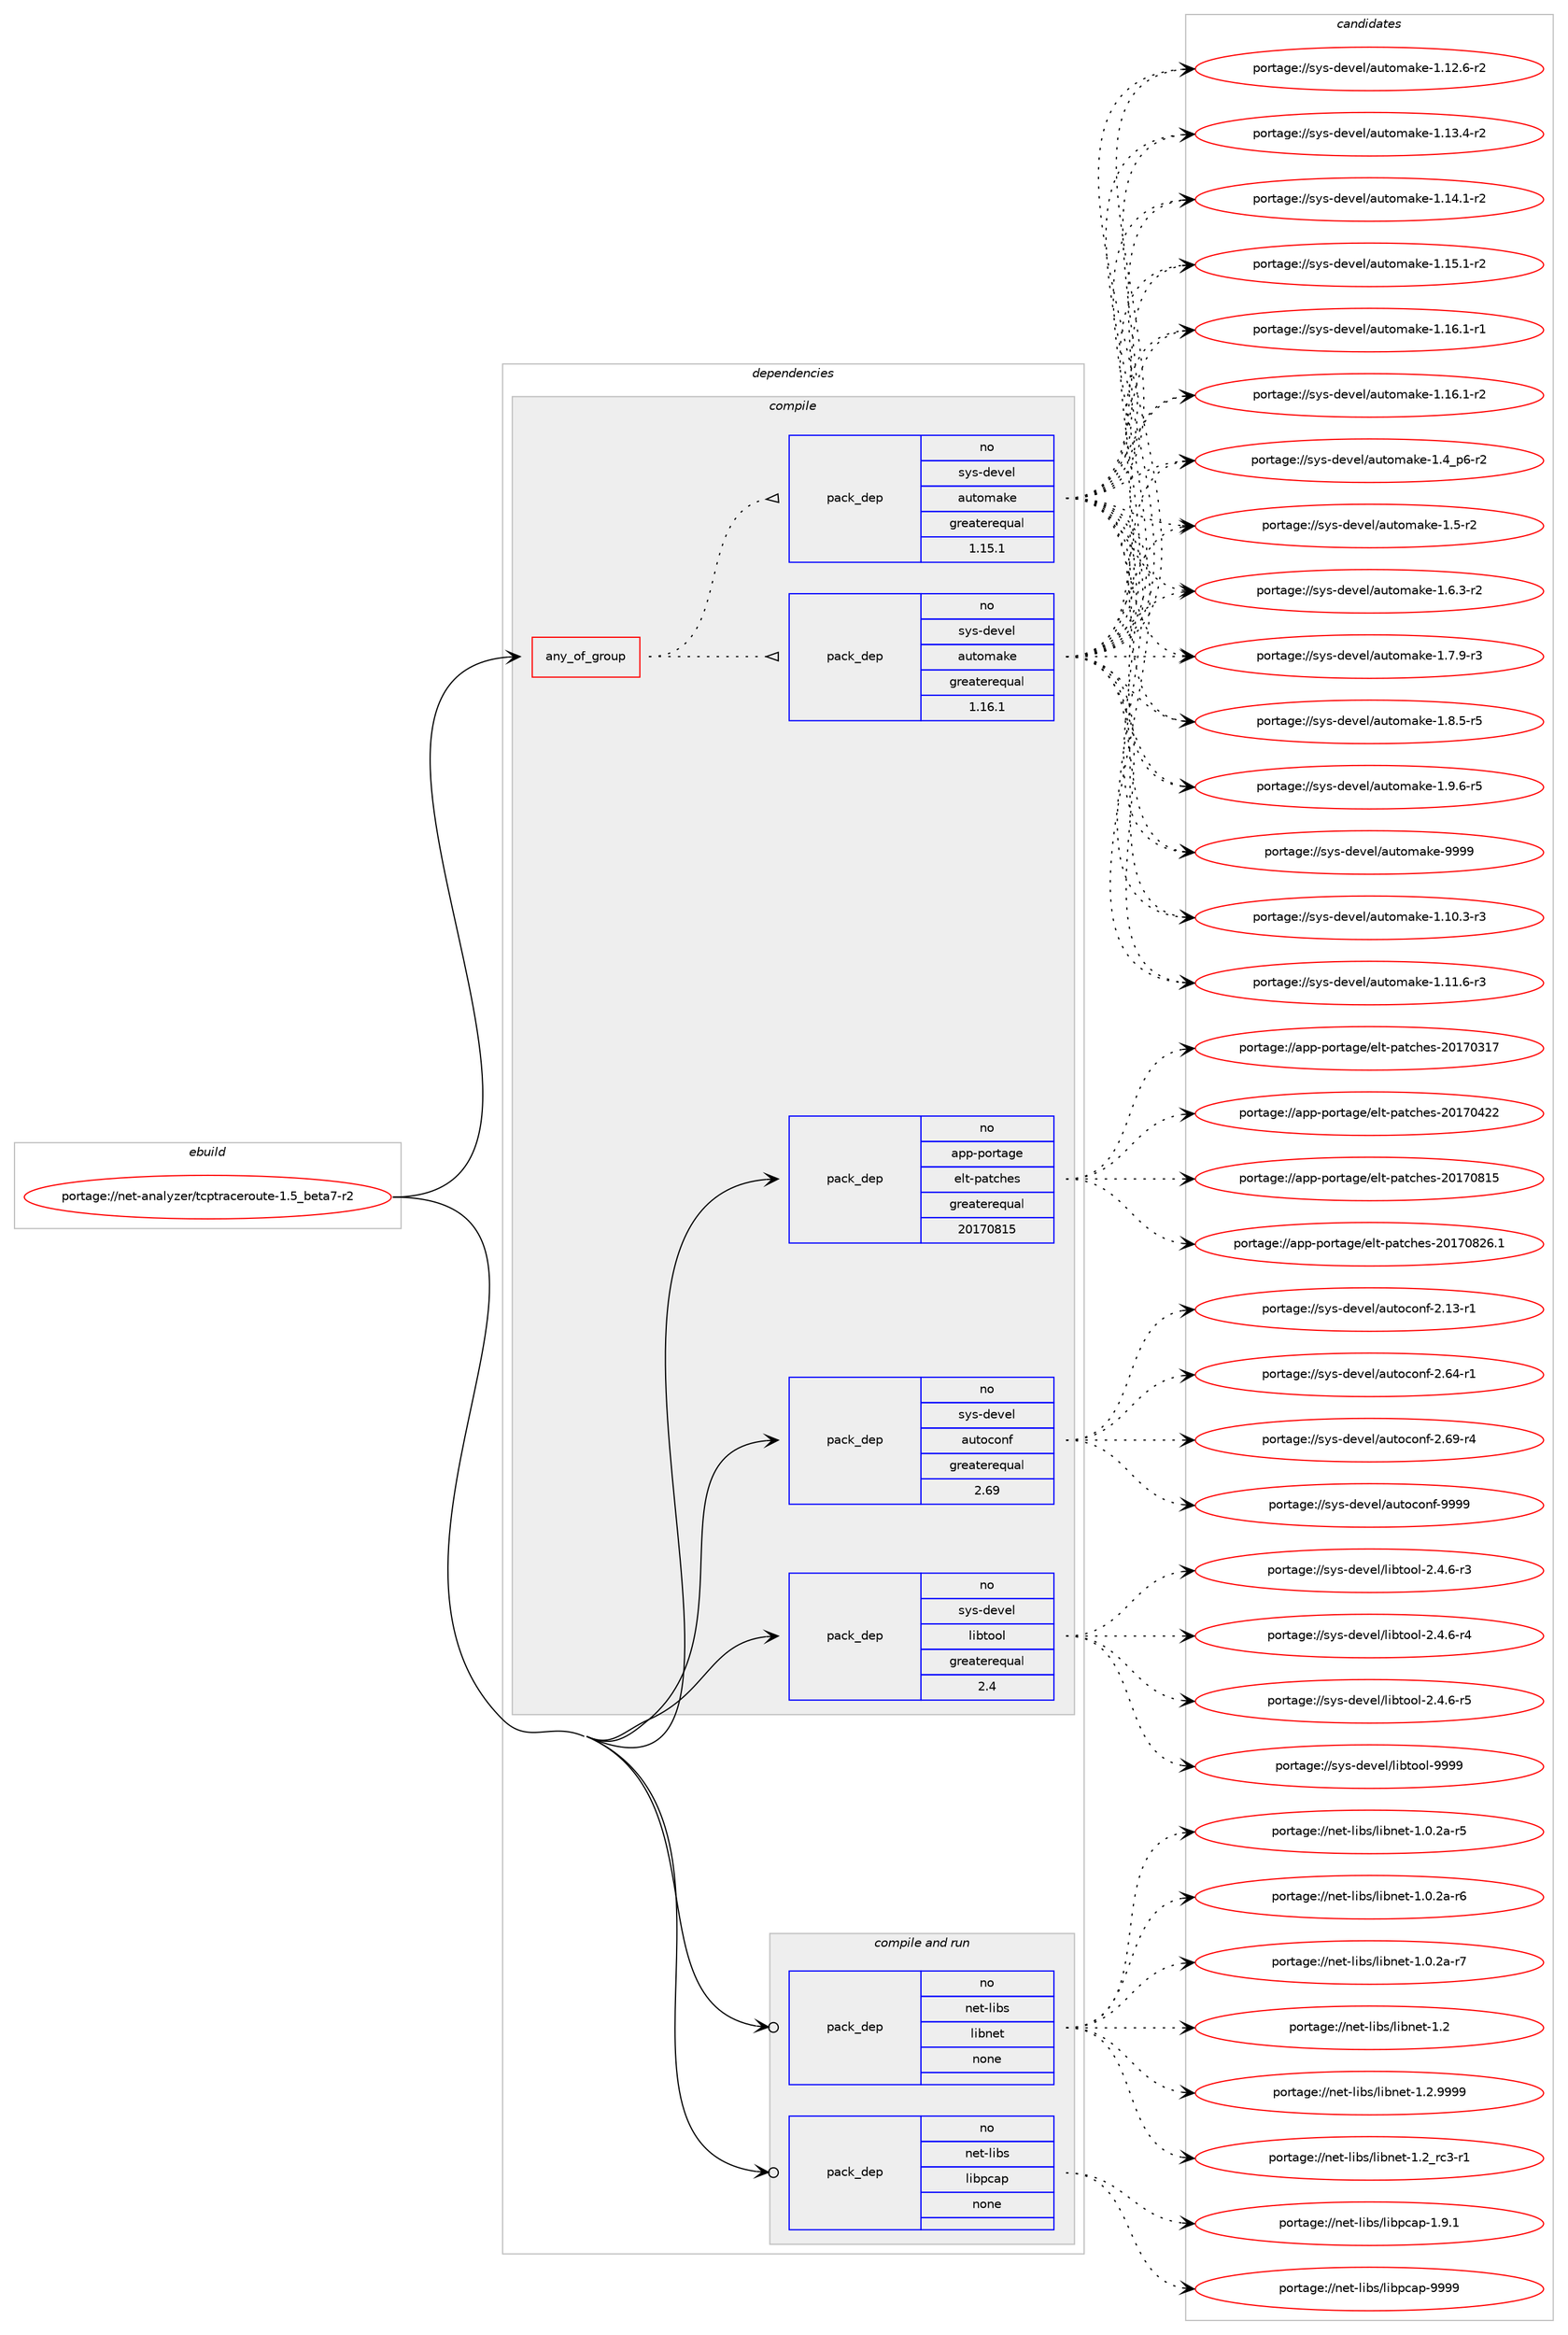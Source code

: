 digraph prolog {

# *************
# Graph options
# *************

newrank=true;
concentrate=true;
compound=true;
graph [rankdir=LR,fontname=Helvetica,fontsize=10,ranksep=1.5];#, ranksep=2.5, nodesep=0.2];
edge  [arrowhead=vee];
node  [fontname=Helvetica,fontsize=10];

# **********
# The ebuild
# **********

subgraph cluster_leftcol {
color=gray;
rank=same;
label=<<i>ebuild</i>>;
id [label="portage://net-analyzer/tcptraceroute-1.5_beta7-r2", color=red, width=4, href="../net-analyzer/tcptraceroute-1.5_beta7-r2.svg"];
}

# ****************
# The dependencies
# ****************

subgraph cluster_midcol {
color=gray;
label=<<i>dependencies</i>>;
subgraph cluster_compile {
fillcolor="#eeeeee";
style=filled;
label=<<i>compile</i>>;
subgraph any5617 {
dependency349107 [label=<<TABLE BORDER="0" CELLBORDER="1" CELLSPACING="0" CELLPADDING="4"><TR><TD CELLPADDING="10">any_of_group</TD></TR></TABLE>>, shape=none, color=red];subgraph pack256342 {
dependency349108 [label=<<TABLE BORDER="0" CELLBORDER="1" CELLSPACING="0" CELLPADDING="4" WIDTH="220"><TR><TD ROWSPAN="6" CELLPADDING="30">pack_dep</TD></TR><TR><TD WIDTH="110">no</TD></TR><TR><TD>sys-devel</TD></TR><TR><TD>automake</TD></TR><TR><TD>greaterequal</TD></TR><TR><TD>1.16.1</TD></TR></TABLE>>, shape=none, color=blue];
}
dependency349107:e -> dependency349108:w [weight=20,style="dotted",arrowhead="oinv"];
subgraph pack256343 {
dependency349109 [label=<<TABLE BORDER="0" CELLBORDER="1" CELLSPACING="0" CELLPADDING="4" WIDTH="220"><TR><TD ROWSPAN="6" CELLPADDING="30">pack_dep</TD></TR><TR><TD WIDTH="110">no</TD></TR><TR><TD>sys-devel</TD></TR><TR><TD>automake</TD></TR><TR><TD>greaterequal</TD></TR><TR><TD>1.15.1</TD></TR></TABLE>>, shape=none, color=blue];
}
dependency349107:e -> dependency349109:w [weight=20,style="dotted",arrowhead="oinv"];
}
id:e -> dependency349107:w [weight=20,style="solid",arrowhead="vee"];
subgraph pack256344 {
dependency349110 [label=<<TABLE BORDER="0" CELLBORDER="1" CELLSPACING="0" CELLPADDING="4" WIDTH="220"><TR><TD ROWSPAN="6" CELLPADDING="30">pack_dep</TD></TR><TR><TD WIDTH="110">no</TD></TR><TR><TD>app-portage</TD></TR><TR><TD>elt-patches</TD></TR><TR><TD>greaterequal</TD></TR><TR><TD>20170815</TD></TR></TABLE>>, shape=none, color=blue];
}
id:e -> dependency349110:w [weight=20,style="solid",arrowhead="vee"];
subgraph pack256345 {
dependency349111 [label=<<TABLE BORDER="0" CELLBORDER="1" CELLSPACING="0" CELLPADDING="4" WIDTH="220"><TR><TD ROWSPAN="6" CELLPADDING="30">pack_dep</TD></TR><TR><TD WIDTH="110">no</TD></TR><TR><TD>sys-devel</TD></TR><TR><TD>autoconf</TD></TR><TR><TD>greaterequal</TD></TR><TR><TD>2.69</TD></TR></TABLE>>, shape=none, color=blue];
}
id:e -> dependency349111:w [weight=20,style="solid",arrowhead="vee"];
subgraph pack256346 {
dependency349112 [label=<<TABLE BORDER="0" CELLBORDER="1" CELLSPACING="0" CELLPADDING="4" WIDTH="220"><TR><TD ROWSPAN="6" CELLPADDING="30">pack_dep</TD></TR><TR><TD WIDTH="110">no</TD></TR><TR><TD>sys-devel</TD></TR><TR><TD>libtool</TD></TR><TR><TD>greaterequal</TD></TR><TR><TD>2.4</TD></TR></TABLE>>, shape=none, color=blue];
}
id:e -> dependency349112:w [weight=20,style="solid",arrowhead="vee"];
}
subgraph cluster_compileandrun {
fillcolor="#eeeeee";
style=filled;
label=<<i>compile and run</i>>;
subgraph pack256347 {
dependency349113 [label=<<TABLE BORDER="0" CELLBORDER="1" CELLSPACING="0" CELLPADDING="4" WIDTH="220"><TR><TD ROWSPAN="6" CELLPADDING="30">pack_dep</TD></TR><TR><TD WIDTH="110">no</TD></TR><TR><TD>net-libs</TD></TR><TR><TD>libnet</TD></TR><TR><TD>none</TD></TR><TR><TD></TD></TR></TABLE>>, shape=none, color=blue];
}
id:e -> dependency349113:w [weight=20,style="solid",arrowhead="odotvee"];
subgraph pack256348 {
dependency349114 [label=<<TABLE BORDER="0" CELLBORDER="1" CELLSPACING="0" CELLPADDING="4" WIDTH="220"><TR><TD ROWSPAN="6" CELLPADDING="30">pack_dep</TD></TR><TR><TD WIDTH="110">no</TD></TR><TR><TD>net-libs</TD></TR><TR><TD>libpcap</TD></TR><TR><TD>none</TD></TR><TR><TD></TD></TR></TABLE>>, shape=none, color=blue];
}
id:e -> dependency349114:w [weight=20,style="solid",arrowhead="odotvee"];
}
subgraph cluster_run {
fillcolor="#eeeeee";
style=filled;
label=<<i>run</i>>;
}
}

# **************
# The candidates
# **************

subgraph cluster_choices {
rank=same;
color=gray;
label=<<i>candidates</i>>;

subgraph choice256342 {
color=black;
nodesep=1;
choiceportage11512111545100101118101108479711711611110997107101454946494846514511451 [label="portage://sys-devel/automake-1.10.3-r3", color=red, width=4,href="../sys-devel/automake-1.10.3-r3.svg"];
choiceportage11512111545100101118101108479711711611110997107101454946494946544511451 [label="portage://sys-devel/automake-1.11.6-r3", color=red, width=4,href="../sys-devel/automake-1.11.6-r3.svg"];
choiceportage11512111545100101118101108479711711611110997107101454946495046544511450 [label="portage://sys-devel/automake-1.12.6-r2", color=red, width=4,href="../sys-devel/automake-1.12.6-r2.svg"];
choiceportage11512111545100101118101108479711711611110997107101454946495146524511450 [label="portage://sys-devel/automake-1.13.4-r2", color=red, width=4,href="../sys-devel/automake-1.13.4-r2.svg"];
choiceportage11512111545100101118101108479711711611110997107101454946495246494511450 [label="portage://sys-devel/automake-1.14.1-r2", color=red, width=4,href="../sys-devel/automake-1.14.1-r2.svg"];
choiceportage11512111545100101118101108479711711611110997107101454946495346494511450 [label="portage://sys-devel/automake-1.15.1-r2", color=red, width=4,href="../sys-devel/automake-1.15.1-r2.svg"];
choiceportage11512111545100101118101108479711711611110997107101454946495446494511449 [label="portage://sys-devel/automake-1.16.1-r1", color=red, width=4,href="../sys-devel/automake-1.16.1-r1.svg"];
choiceportage11512111545100101118101108479711711611110997107101454946495446494511450 [label="portage://sys-devel/automake-1.16.1-r2", color=red, width=4,href="../sys-devel/automake-1.16.1-r2.svg"];
choiceportage115121115451001011181011084797117116111109971071014549465295112544511450 [label="portage://sys-devel/automake-1.4_p6-r2", color=red, width=4,href="../sys-devel/automake-1.4_p6-r2.svg"];
choiceportage11512111545100101118101108479711711611110997107101454946534511450 [label="portage://sys-devel/automake-1.5-r2", color=red, width=4,href="../sys-devel/automake-1.5-r2.svg"];
choiceportage115121115451001011181011084797117116111109971071014549465446514511450 [label="portage://sys-devel/automake-1.6.3-r2", color=red, width=4,href="../sys-devel/automake-1.6.3-r2.svg"];
choiceportage115121115451001011181011084797117116111109971071014549465546574511451 [label="portage://sys-devel/automake-1.7.9-r3", color=red, width=4,href="../sys-devel/automake-1.7.9-r3.svg"];
choiceportage115121115451001011181011084797117116111109971071014549465646534511453 [label="portage://sys-devel/automake-1.8.5-r5", color=red, width=4,href="../sys-devel/automake-1.8.5-r5.svg"];
choiceportage115121115451001011181011084797117116111109971071014549465746544511453 [label="portage://sys-devel/automake-1.9.6-r5", color=red, width=4,href="../sys-devel/automake-1.9.6-r5.svg"];
choiceportage115121115451001011181011084797117116111109971071014557575757 [label="portage://sys-devel/automake-9999", color=red, width=4,href="../sys-devel/automake-9999.svg"];
dependency349108:e -> choiceportage11512111545100101118101108479711711611110997107101454946494846514511451:w [style=dotted,weight="100"];
dependency349108:e -> choiceportage11512111545100101118101108479711711611110997107101454946494946544511451:w [style=dotted,weight="100"];
dependency349108:e -> choiceportage11512111545100101118101108479711711611110997107101454946495046544511450:w [style=dotted,weight="100"];
dependency349108:e -> choiceportage11512111545100101118101108479711711611110997107101454946495146524511450:w [style=dotted,weight="100"];
dependency349108:e -> choiceportage11512111545100101118101108479711711611110997107101454946495246494511450:w [style=dotted,weight="100"];
dependency349108:e -> choiceportage11512111545100101118101108479711711611110997107101454946495346494511450:w [style=dotted,weight="100"];
dependency349108:e -> choiceportage11512111545100101118101108479711711611110997107101454946495446494511449:w [style=dotted,weight="100"];
dependency349108:e -> choiceportage11512111545100101118101108479711711611110997107101454946495446494511450:w [style=dotted,weight="100"];
dependency349108:e -> choiceportage115121115451001011181011084797117116111109971071014549465295112544511450:w [style=dotted,weight="100"];
dependency349108:e -> choiceportage11512111545100101118101108479711711611110997107101454946534511450:w [style=dotted,weight="100"];
dependency349108:e -> choiceportage115121115451001011181011084797117116111109971071014549465446514511450:w [style=dotted,weight="100"];
dependency349108:e -> choiceportage115121115451001011181011084797117116111109971071014549465546574511451:w [style=dotted,weight="100"];
dependency349108:e -> choiceportage115121115451001011181011084797117116111109971071014549465646534511453:w [style=dotted,weight="100"];
dependency349108:e -> choiceportage115121115451001011181011084797117116111109971071014549465746544511453:w [style=dotted,weight="100"];
dependency349108:e -> choiceportage115121115451001011181011084797117116111109971071014557575757:w [style=dotted,weight="100"];
}
subgraph choice256343 {
color=black;
nodesep=1;
choiceportage11512111545100101118101108479711711611110997107101454946494846514511451 [label="portage://sys-devel/automake-1.10.3-r3", color=red, width=4,href="../sys-devel/automake-1.10.3-r3.svg"];
choiceportage11512111545100101118101108479711711611110997107101454946494946544511451 [label="portage://sys-devel/automake-1.11.6-r3", color=red, width=4,href="../sys-devel/automake-1.11.6-r3.svg"];
choiceportage11512111545100101118101108479711711611110997107101454946495046544511450 [label="portage://sys-devel/automake-1.12.6-r2", color=red, width=4,href="../sys-devel/automake-1.12.6-r2.svg"];
choiceportage11512111545100101118101108479711711611110997107101454946495146524511450 [label="portage://sys-devel/automake-1.13.4-r2", color=red, width=4,href="../sys-devel/automake-1.13.4-r2.svg"];
choiceportage11512111545100101118101108479711711611110997107101454946495246494511450 [label="portage://sys-devel/automake-1.14.1-r2", color=red, width=4,href="../sys-devel/automake-1.14.1-r2.svg"];
choiceportage11512111545100101118101108479711711611110997107101454946495346494511450 [label="portage://sys-devel/automake-1.15.1-r2", color=red, width=4,href="../sys-devel/automake-1.15.1-r2.svg"];
choiceportage11512111545100101118101108479711711611110997107101454946495446494511449 [label="portage://sys-devel/automake-1.16.1-r1", color=red, width=4,href="../sys-devel/automake-1.16.1-r1.svg"];
choiceportage11512111545100101118101108479711711611110997107101454946495446494511450 [label="portage://sys-devel/automake-1.16.1-r2", color=red, width=4,href="../sys-devel/automake-1.16.1-r2.svg"];
choiceportage115121115451001011181011084797117116111109971071014549465295112544511450 [label="portage://sys-devel/automake-1.4_p6-r2", color=red, width=4,href="../sys-devel/automake-1.4_p6-r2.svg"];
choiceportage11512111545100101118101108479711711611110997107101454946534511450 [label="portage://sys-devel/automake-1.5-r2", color=red, width=4,href="../sys-devel/automake-1.5-r2.svg"];
choiceportage115121115451001011181011084797117116111109971071014549465446514511450 [label="portage://sys-devel/automake-1.6.3-r2", color=red, width=4,href="../sys-devel/automake-1.6.3-r2.svg"];
choiceportage115121115451001011181011084797117116111109971071014549465546574511451 [label="portage://sys-devel/automake-1.7.9-r3", color=red, width=4,href="../sys-devel/automake-1.7.9-r3.svg"];
choiceportage115121115451001011181011084797117116111109971071014549465646534511453 [label="portage://sys-devel/automake-1.8.5-r5", color=red, width=4,href="../sys-devel/automake-1.8.5-r5.svg"];
choiceportage115121115451001011181011084797117116111109971071014549465746544511453 [label="portage://sys-devel/automake-1.9.6-r5", color=red, width=4,href="../sys-devel/automake-1.9.6-r5.svg"];
choiceportage115121115451001011181011084797117116111109971071014557575757 [label="portage://sys-devel/automake-9999", color=red, width=4,href="../sys-devel/automake-9999.svg"];
dependency349109:e -> choiceportage11512111545100101118101108479711711611110997107101454946494846514511451:w [style=dotted,weight="100"];
dependency349109:e -> choiceportage11512111545100101118101108479711711611110997107101454946494946544511451:w [style=dotted,weight="100"];
dependency349109:e -> choiceportage11512111545100101118101108479711711611110997107101454946495046544511450:w [style=dotted,weight="100"];
dependency349109:e -> choiceportage11512111545100101118101108479711711611110997107101454946495146524511450:w [style=dotted,weight="100"];
dependency349109:e -> choiceportage11512111545100101118101108479711711611110997107101454946495246494511450:w [style=dotted,weight="100"];
dependency349109:e -> choiceportage11512111545100101118101108479711711611110997107101454946495346494511450:w [style=dotted,weight="100"];
dependency349109:e -> choiceportage11512111545100101118101108479711711611110997107101454946495446494511449:w [style=dotted,weight="100"];
dependency349109:e -> choiceportage11512111545100101118101108479711711611110997107101454946495446494511450:w [style=dotted,weight="100"];
dependency349109:e -> choiceportage115121115451001011181011084797117116111109971071014549465295112544511450:w [style=dotted,weight="100"];
dependency349109:e -> choiceportage11512111545100101118101108479711711611110997107101454946534511450:w [style=dotted,weight="100"];
dependency349109:e -> choiceportage115121115451001011181011084797117116111109971071014549465446514511450:w [style=dotted,weight="100"];
dependency349109:e -> choiceportage115121115451001011181011084797117116111109971071014549465546574511451:w [style=dotted,weight="100"];
dependency349109:e -> choiceportage115121115451001011181011084797117116111109971071014549465646534511453:w [style=dotted,weight="100"];
dependency349109:e -> choiceportage115121115451001011181011084797117116111109971071014549465746544511453:w [style=dotted,weight="100"];
dependency349109:e -> choiceportage115121115451001011181011084797117116111109971071014557575757:w [style=dotted,weight="100"];
}
subgraph choice256344 {
color=black;
nodesep=1;
choiceportage97112112451121111141169710310147101108116451129711699104101115455048495548514955 [label="portage://app-portage/elt-patches-20170317", color=red, width=4,href="../app-portage/elt-patches-20170317.svg"];
choiceportage97112112451121111141169710310147101108116451129711699104101115455048495548525050 [label="portage://app-portage/elt-patches-20170422", color=red, width=4,href="../app-portage/elt-patches-20170422.svg"];
choiceportage97112112451121111141169710310147101108116451129711699104101115455048495548564953 [label="portage://app-portage/elt-patches-20170815", color=red, width=4,href="../app-portage/elt-patches-20170815.svg"];
choiceportage971121124511211111411697103101471011081164511297116991041011154550484955485650544649 [label="portage://app-portage/elt-patches-20170826.1", color=red, width=4,href="../app-portage/elt-patches-20170826.1.svg"];
dependency349110:e -> choiceportage97112112451121111141169710310147101108116451129711699104101115455048495548514955:w [style=dotted,weight="100"];
dependency349110:e -> choiceportage97112112451121111141169710310147101108116451129711699104101115455048495548525050:w [style=dotted,weight="100"];
dependency349110:e -> choiceportage97112112451121111141169710310147101108116451129711699104101115455048495548564953:w [style=dotted,weight="100"];
dependency349110:e -> choiceportage971121124511211111411697103101471011081164511297116991041011154550484955485650544649:w [style=dotted,weight="100"];
}
subgraph choice256345 {
color=black;
nodesep=1;
choiceportage1151211154510010111810110847971171161119911111010245504649514511449 [label="portage://sys-devel/autoconf-2.13-r1", color=red, width=4,href="../sys-devel/autoconf-2.13-r1.svg"];
choiceportage1151211154510010111810110847971171161119911111010245504654524511449 [label="portage://sys-devel/autoconf-2.64-r1", color=red, width=4,href="../sys-devel/autoconf-2.64-r1.svg"];
choiceportage1151211154510010111810110847971171161119911111010245504654574511452 [label="portage://sys-devel/autoconf-2.69-r4", color=red, width=4,href="../sys-devel/autoconf-2.69-r4.svg"];
choiceportage115121115451001011181011084797117116111991111101024557575757 [label="portage://sys-devel/autoconf-9999", color=red, width=4,href="../sys-devel/autoconf-9999.svg"];
dependency349111:e -> choiceportage1151211154510010111810110847971171161119911111010245504649514511449:w [style=dotted,weight="100"];
dependency349111:e -> choiceportage1151211154510010111810110847971171161119911111010245504654524511449:w [style=dotted,weight="100"];
dependency349111:e -> choiceportage1151211154510010111810110847971171161119911111010245504654574511452:w [style=dotted,weight="100"];
dependency349111:e -> choiceportage115121115451001011181011084797117116111991111101024557575757:w [style=dotted,weight="100"];
}
subgraph choice256346 {
color=black;
nodesep=1;
choiceportage1151211154510010111810110847108105981161111111084550465246544511451 [label="portage://sys-devel/libtool-2.4.6-r3", color=red, width=4,href="../sys-devel/libtool-2.4.6-r3.svg"];
choiceportage1151211154510010111810110847108105981161111111084550465246544511452 [label="portage://sys-devel/libtool-2.4.6-r4", color=red, width=4,href="../sys-devel/libtool-2.4.6-r4.svg"];
choiceportage1151211154510010111810110847108105981161111111084550465246544511453 [label="portage://sys-devel/libtool-2.4.6-r5", color=red, width=4,href="../sys-devel/libtool-2.4.6-r5.svg"];
choiceportage1151211154510010111810110847108105981161111111084557575757 [label="portage://sys-devel/libtool-9999", color=red, width=4,href="../sys-devel/libtool-9999.svg"];
dependency349112:e -> choiceportage1151211154510010111810110847108105981161111111084550465246544511451:w [style=dotted,weight="100"];
dependency349112:e -> choiceportage1151211154510010111810110847108105981161111111084550465246544511452:w [style=dotted,weight="100"];
dependency349112:e -> choiceportage1151211154510010111810110847108105981161111111084550465246544511453:w [style=dotted,weight="100"];
dependency349112:e -> choiceportage1151211154510010111810110847108105981161111111084557575757:w [style=dotted,weight="100"];
}
subgraph choice256347 {
color=black;
nodesep=1;
choiceportage11010111645108105981154710810598110101116454946484650974511453 [label="portage://net-libs/libnet-1.0.2a-r5", color=red, width=4,href="../net-libs/libnet-1.0.2a-r5.svg"];
choiceportage11010111645108105981154710810598110101116454946484650974511454 [label="portage://net-libs/libnet-1.0.2a-r6", color=red, width=4,href="../net-libs/libnet-1.0.2a-r6.svg"];
choiceportage11010111645108105981154710810598110101116454946484650974511455 [label="portage://net-libs/libnet-1.0.2a-r7", color=red, width=4,href="../net-libs/libnet-1.0.2a-r7.svg"];
choiceportage1101011164510810598115471081059811010111645494650 [label="portage://net-libs/libnet-1.2", color=red, width=4,href="../net-libs/libnet-1.2.svg"];
choiceportage11010111645108105981154710810598110101116454946504657575757 [label="portage://net-libs/libnet-1.2.9999", color=red, width=4,href="../net-libs/libnet-1.2.9999.svg"];
choiceportage11010111645108105981154710810598110101116454946509511499514511449 [label="portage://net-libs/libnet-1.2_rc3-r1", color=red, width=4,href="../net-libs/libnet-1.2_rc3-r1.svg"];
dependency349113:e -> choiceportage11010111645108105981154710810598110101116454946484650974511453:w [style=dotted,weight="100"];
dependency349113:e -> choiceportage11010111645108105981154710810598110101116454946484650974511454:w [style=dotted,weight="100"];
dependency349113:e -> choiceportage11010111645108105981154710810598110101116454946484650974511455:w [style=dotted,weight="100"];
dependency349113:e -> choiceportage1101011164510810598115471081059811010111645494650:w [style=dotted,weight="100"];
dependency349113:e -> choiceportage11010111645108105981154710810598110101116454946504657575757:w [style=dotted,weight="100"];
dependency349113:e -> choiceportage11010111645108105981154710810598110101116454946509511499514511449:w [style=dotted,weight="100"];
}
subgraph choice256348 {
color=black;
nodesep=1;
choiceportage110101116451081059811547108105981129997112454946574649 [label="portage://net-libs/libpcap-1.9.1", color=red, width=4,href="../net-libs/libpcap-1.9.1.svg"];
choiceportage1101011164510810598115471081059811299971124557575757 [label="portage://net-libs/libpcap-9999", color=red, width=4,href="../net-libs/libpcap-9999.svg"];
dependency349114:e -> choiceportage110101116451081059811547108105981129997112454946574649:w [style=dotted,weight="100"];
dependency349114:e -> choiceportage1101011164510810598115471081059811299971124557575757:w [style=dotted,weight="100"];
}
}

}
